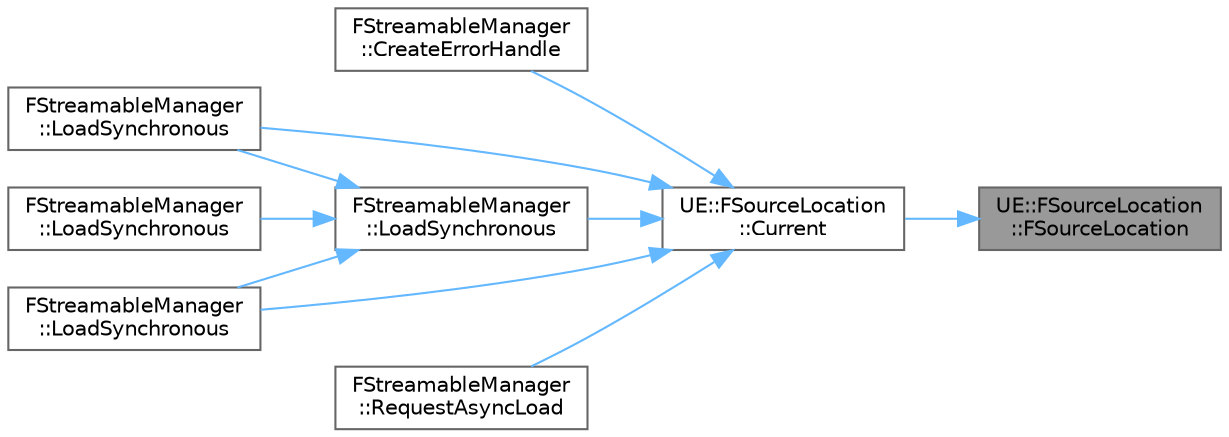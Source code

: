 digraph "UE::FSourceLocation::FSourceLocation"
{
 // INTERACTIVE_SVG=YES
 // LATEX_PDF_SIZE
  bgcolor="transparent";
  edge [fontname=Helvetica,fontsize=10,labelfontname=Helvetica,labelfontsize=10];
  node [fontname=Helvetica,fontsize=10,shape=box,height=0.2,width=0.4];
  rankdir="RL";
  Node1 [id="Node000001",label="UE::FSourceLocation\l::FSourceLocation",height=0.2,width=0.4,color="gray40", fillcolor="grey60", style="filled", fontcolor="black",tooltip=" "];
  Node1 -> Node2 [id="edge1_Node000001_Node000002",dir="back",color="steelblue1",style="solid",tooltip=" "];
  Node2 [id="Node000002",label="UE::FSourceLocation\l::Current",height=0.2,width=0.4,color="grey40", fillcolor="white", style="filled",URL="$d2/d48/classUE_1_1FSourceLocation.html#a49150b254865f0b73066473a2c752b51",tooltip="Saves current source file location into a RAII container that can be used to log/save the information..."];
  Node2 -> Node3 [id="edge2_Node000002_Node000003",dir="back",color="steelblue1",style="solid",tooltip=" "];
  Node3 [id="Node000003",label="FStreamableManager\l::CreateErrorHandle",height=0.2,width=0.4,color="grey40", fillcolor="white", style="filled",URL="$d8/df5/structFStreamableManager.html#a78520bda13fb04565fad6ee4dbbba056",tooltip="Creates a canceled handle with an error set."];
  Node2 -> Node4 [id="edge3_Node000002_Node000004",dir="back",color="steelblue1",style="solid",tooltip=" "];
  Node4 [id="Node000004",label="FStreamableManager\l::LoadSynchronous",height=0.2,width=0.4,color="grey40", fillcolor="white", style="filled",URL="$d8/df5/structFStreamableManager.html#a9044bdc18a74dfe4fdbc3e7a46cabec6",tooltip="Synchronously load the referred asset and return the loaded object, or nullptr if it can't be found."];
  Node4 -> Node5 [id="edge4_Node000004_Node000005",dir="back",color="steelblue1",style="solid",tooltip=" "];
  Node5 [id="Node000005",label="FStreamableManager\l::LoadSynchronous",height=0.2,width=0.4,color="grey40", fillcolor="white", style="filled",URL="$d8/df5/structFStreamableManager.html#ad88678e4426dcdbc8ce13a174d6b9944",tooltip="Typed wrappers."];
  Node4 -> Node6 [id="edge5_Node000004_Node000006",dir="back",color="steelblue1",style="solid",tooltip=" "];
  Node6 [id="Node000006",label="FStreamableManager\l::LoadSynchronous",height=0.2,width=0.4,color="grey40", fillcolor="white", style="filled",URL="$d8/df5/structFStreamableManager.html#a573a0276ebd8245725c4243eb36d4986",tooltip=" "];
  Node4 -> Node7 [id="edge6_Node000004_Node000007",dir="back",color="steelblue1",style="solid",tooltip=" "];
  Node7 [id="Node000007",label="FStreamableManager\l::LoadSynchronous",height=0.2,width=0.4,color="grey40", fillcolor="white", style="filled",URL="$d8/df5/structFStreamableManager.html#ae728b12afb10f2bcc7f45473035e2b16",tooltip=" "];
  Node2 -> Node6 [id="edge7_Node000002_Node000006",dir="back",color="steelblue1",style="solid",tooltip=" "];
  Node2 -> Node7 [id="edge8_Node000002_Node000007",dir="back",color="steelblue1",style="solid",tooltip=" "];
  Node2 -> Node8 [id="edge9_Node000002_Node000008",dir="back",color="steelblue1",style="solid",tooltip=" "];
  Node8 [id="Node000008",label="FStreamableManager\l::RequestAsyncLoad",height=0.2,width=0.4,color="grey40", fillcolor="white", style="filled",URL="$d8/df5/structFStreamableManager.html#a2bf4d36bd6c293d4f1c79a2229ae41f7",tooltip="This is the primary streamable operation."];
}
